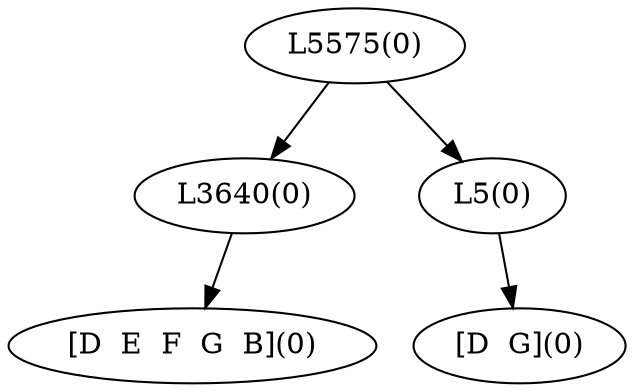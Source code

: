 digraph sample{
"L3640(0)"->"[D  E  F  G  B](0)"
"L5(0)"->"[D  G](0)"
"L5575(0)"->"L3640(0)"
"L5575(0)"->"L5(0)"
{rank = min; "L5575(0)"}
{rank = same; "L3640(0)"; "L5(0)";}
{rank = max; "[D  E  F  G  B](0)"; "[D  G](0)";}
}